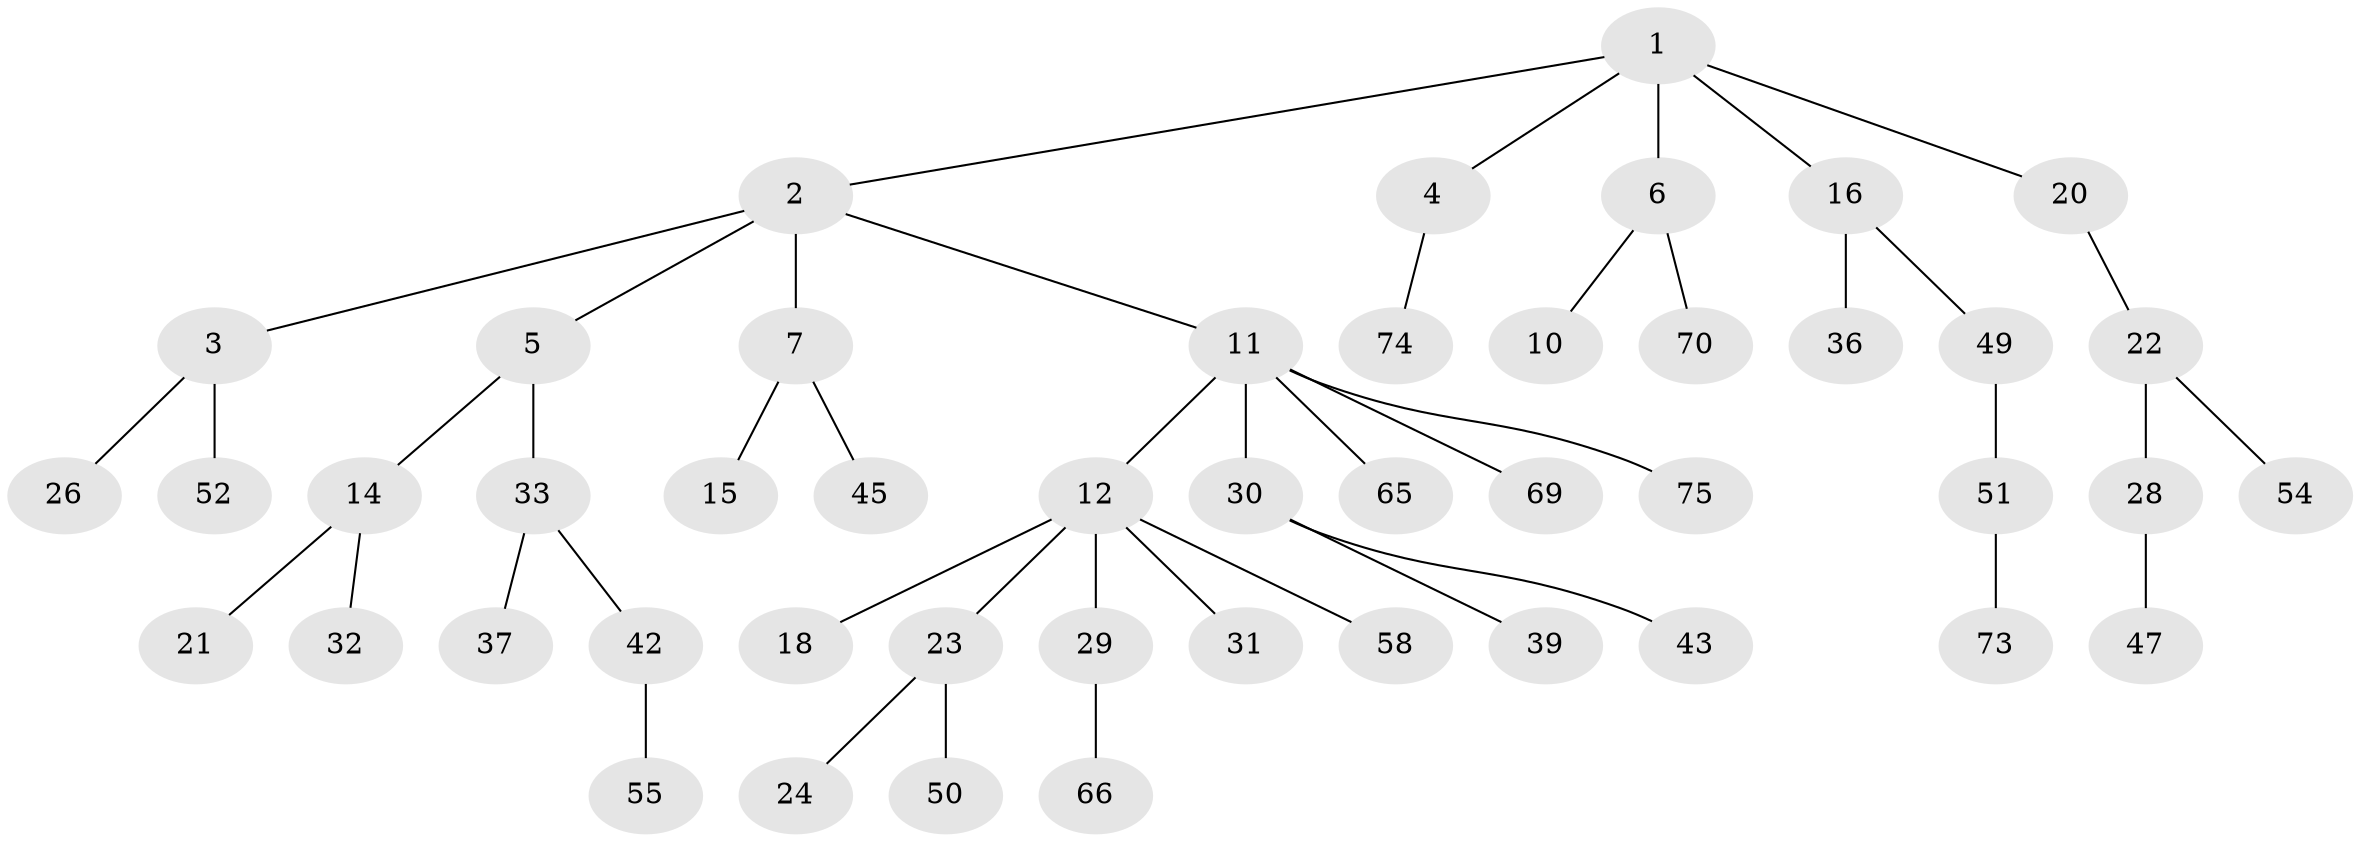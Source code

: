 // Generated by graph-tools (version 1.1) at 2025/24/03/03/25 07:24:07]
// undirected, 47 vertices, 46 edges
graph export_dot {
graph [start="1"]
  node [color=gray90,style=filled];
  1 [super="+8"];
  2 [super="+13"];
  3 [super="+35"];
  4 [super="+59"];
  5 [super="+9"];
  6 [super="+61"];
  7 [super="+25"];
  10;
  11 [super="+68"];
  12 [super="+19"];
  14;
  15 [super="+46"];
  16 [super="+17"];
  18;
  20 [super="+63"];
  21 [super="+27"];
  22 [super="+41"];
  23 [super="+40"];
  24;
  26 [super="+38"];
  28;
  29 [super="+60"];
  30 [super="+34"];
  31;
  32 [super="+44"];
  33;
  36;
  37 [super="+56"];
  39;
  42 [super="+53"];
  43 [super="+57"];
  45 [super="+72"];
  47 [super="+48"];
  49;
  50;
  51 [super="+62"];
  52 [super="+64"];
  54 [super="+67"];
  55;
  58;
  65;
  66;
  69 [super="+71"];
  70;
  73;
  74;
  75 [super="+76"];
  1 -- 2;
  1 -- 4;
  1 -- 6;
  1 -- 16;
  1 -- 20;
  2 -- 3;
  2 -- 5;
  2 -- 7;
  2 -- 11;
  3 -- 26;
  3 -- 52;
  4 -- 74;
  5 -- 14;
  5 -- 33;
  6 -- 10;
  6 -- 70;
  7 -- 15;
  7 -- 45;
  11 -- 12;
  11 -- 30;
  11 -- 65;
  11 -- 69;
  11 -- 75;
  12 -- 18;
  12 -- 23;
  12 -- 58;
  12 -- 29;
  12 -- 31;
  14 -- 21;
  14 -- 32;
  16 -- 36;
  16 -- 49;
  20 -- 22;
  22 -- 28;
  22 -- 54;
  23 -- 24;
  23 -- 50;
  28 -- 47;
  29 -- 66;
  30 -- 39;
  30 -- 43;
  33 -- 37;
  33 -- 42;
  42 -- 55;
  49 -- 51;
  51 -- 73;
}
